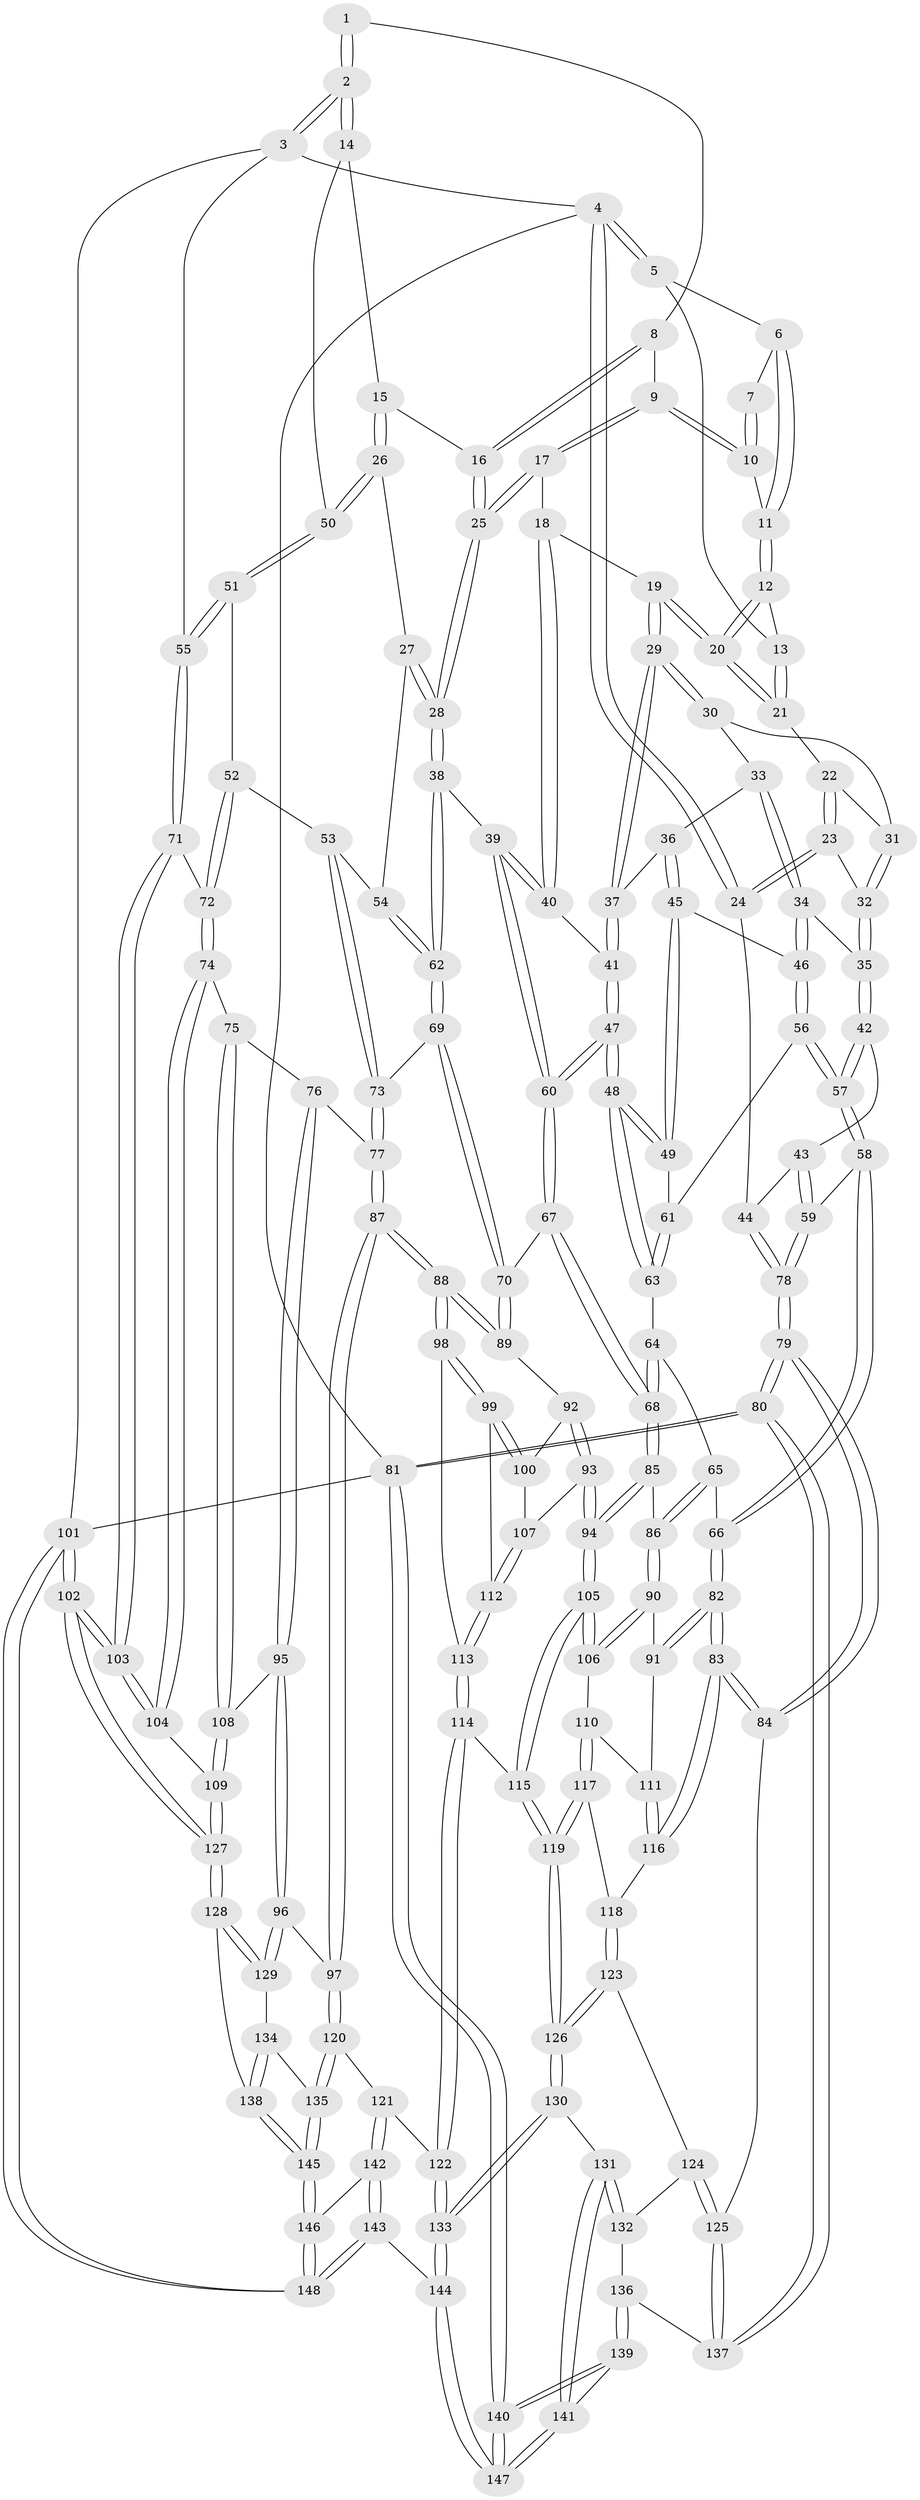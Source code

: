 // Generated by graph-tools (version 1.1) at 2025/16/03/09/25 04:16:54]
// undirected, 148 vertices, 367 edges
graph export_dot {
graph [start="1"]
  node [color=gray90,style=filled];
  1 [pos="+0.6488212323147008+0"];
  2 [pos="+1+0"];
  3 [pos="+1+0"];
  4 [pos="+0+0"];
  5 [pos="+0.15979371114491428+0"];
  6 [pos="+0.27505487582376925+0"];
  7 [pos="+0.4790655936181487+0"];
  8 [pos="+0.6361270751766197+0"];
  9 [pos="+0.5142303395692058+0.09654162696701471"];
  10 [pos="+0.4800210981653701+0.016526551137408918"];
  11 [pos="+0.36703230052836433+0.039892549651946475"];
  12 [pos="+0.3635441177592294+0.055374181389870415"];
  13 [pos="+0.2262895695149573+0.026481107569671484"];
  14 [pos="+1+0"];
  15 [pos="+0.7152126288296302+0.1025730337458684"];
  16 [pos="+0.6978407630399582+0.10426232047002654"];
  17 [pos="+0.5131205718330923+0.1288842420317951"];
  18 [pos="+0.41636214330222554+0.16215885232586102"];
  19 [pos="+0.37376126270928006+0.15752393465148012"];
  20 [pos="+0.36123758779011494+0.13643909787533984"];
  21 [pos="+0.2305597662756579+0.07812023549481774"];
  22 [pos="+0.19368625856935265+0.12796885068308966"];
  23 [pos="+0+0"];
  24 [pos="+0+0"];
  25 [pos="+0.6054243456416046+0.1948679375559172"];
  26 [pos="+0.839827005048469+0.22075580267801476"];
  27 [pos="+0.8374816772187385+0.22289964241881"];
  28 [pos="+0.616345659659309+0.25015326162170226"];
  29 [pos="+0.3530355528510555+0.1817734407858045"];
  30 [pos="+0.23005374364710524+0.17802551478664755"];
  31 [pos="+0.19222494984304292+0.13579061938759338"];
  32 [pos="+0.14004648887894178+0.1843502310244858"];
  33 [pos="+0.23073148310043554+0.2120622404674386"];
  34 [pos="+0.1720919534219115+0.26647588594053734"];
  35 [pos="+0.12545735853319037+0.23668695209170515"];
  36 [pos="+0.2821909135234847+0.25516963959530903"];
  37 [pos="+0.33160647739997856+0.23229207385316286"];
  38 [pos="+0.6060105756079007+0.327296382622605"];
  39 [pos="+0.4774469504619917+0.3233004431091665"];
  40 [pos="+0.4499127789208603+0.28834804655428226"];
  41 [pos="+0.35319800872203494+0.2869572572375635"];
  42 [pos="+0.07338216421093666+0.25672773820675615"];
  43 [pos="+0.06916633035087925+0.2563325660401552"];
  44 [pos="+0+0"];
  45 [pos="+0.25290188269422953+0.2928982345603667"];
  46 [pos="+0.19607687301799506+0.30030541071366507"];
  47 [pos="+0.3428146420934869+0.3924359241555597"];
  48 [pos="+0.3347148491430402+0.3894053331303034"];
  49 [pos="+0.3098390698385605+0.37060653966621354"];
  50 [pos="+0.8834312689521221+0.20961818096080786"];
  51 [pos="+0.9656723017103818+0.3638418298732164"];
  52 [pos="+0.9409687607238995+0.38449299828480965"];
  53 [pos="+0.8540320776783866+0.41831124961727356"];
  54 [pos="+0.7977611108752631+0.3133468264284478"];
  55 [pos="+1+0.3767523599683317"];
  56 [pos="+0.18391854618404577+0.34578474016234545"];
  57 [pos="+0.11596045071120761+0.38652237148824764"];
  58 [pos="+0.08359506901703302+0.4450075902071259"];
  59 [pos="+0+0.4254844840669109"];
  60 [pos="+0.36648874109686314+0.419019367588723"];
  61 [pos="+0.20113299791533526+0.3624268253012476"];
  62 [pos="+0.6242481539588857+0.36564501416516204"];
  63 [pos="+0.22217727514613983+0.4177940774059086"];
  64 [pos="+0.21648991465967518+0.43088080649308086"];
  65 [pos="+0.15724258295333118+0.49795265431514013"];
  66 [pos="+0.13233160065304447+0.5055528238247584"];
  67 [pos="+0.3767615617194137+0.4906538510773516"];
  68 [pos="+0.36699722355516334+0.5067197133358244"];
  69 [pos="+0.6307716046814811+0.4241503896790433"];
  70 [pos="+0.5874230469476721+0.4880330449513109"];
  71 [pos="+1+0.38245837664924587"];
  72 [pos="+0.9546083311182062+0.5073402212950944"];
  73 [pos="+0.8007569207663742+0.4878212857966147"];
  74 [pos="+0.9352551760051908+0.5708333885499837"];
  75 [pos="+0.9257887898238211+0.5715971481099396"];
  76 [pos="+0.8607584645658803+0.5458605652810233"];
  77 [pos="+0.8053536219993337+0.5008127955988175"];
  78 [pos="+0+0.4443098970742979"];
  79 [pos="+0+0.697468061500983"];
  80 [pos="+0+1"];
  81 [pos="+0+1"];
  82 [pos="+0.12162332720629208+0.612653709402392"];
  83 [pos="+0.0713015284288801+0.6823736455544287"];
  84 [pos="+0.03176126708202813+0.705258712185514"];
  85 [pos="+0.36127946093435676+0.518402969727589"];
  86 [pos="+0.35441733906128864+0.5222392881583997"];
  87 [pos="+0.7047386075370008+0.684414942589118"];
  88 [pos="+0.692748715169396+0.6769493001730956"];
  89 [pos="+0.5890162928388815+0.5110099128576073"];
  90 [pos="+0.29885049696632027+0.5941609169939065"];
  91 [pos="+0.2488344459936471+0.6205766448225696"];
  92 [pos="+0.5665009926950703+0.5473401443615424"];
  93 [pos="+0.47240786464649487+0.634582826059172"];
  94 [pos="+0.43340937194861145+0.6417810964694373"];
  95 [pos="+0.8053711735313642+0.7182016136102927"];
  96 [pos="+0.7375270690588782+0.7353382015419203"];
  97 [pos="+0.7336356887213477+0.7354818021493864"];
  98 [pos="+0.6764692999369545+0.6786665650391343"];
  99 [pos="+0.5661002132850296+0.6613085788975742"];
  100 [pos="+0.5577949686854475+0.627445696693384"];
  101 [pos="+1+1"];
  102 [pos="+1+1"];
  103 [pos="+1+0.6373712049360725"];
  104 [pos="+1+0.6374902880175777"];
  105 [pos="+0.4146785433391717+0.7149700726010972"];
  106 [pos="+0.3247460589479846+0.6701382053006832"];
  107 [pos="+0.5078108592918469+0.6541723397793118"];
  108 [pos="+0.8693663592450455+0.7188842916377296"];
  109 [pos="+0.9167662096367533+0.7436021176868871"];
  110 [pos="+0.29116914762016427+0.7032480432027659"];
  111 [pos="+0.2598465661157962+0.6882594612958551"];
  112 [pos="+0.537225137751873+0.6816224935482597"];
  113 [pos="+0.5360621777224015+0.7328019140170472"];
  114 [pos="+0.5114868459215272+0.7753472948666957"];
  115 [pos="+0.4166388927404047+0.737686812293542"];
  116 [pos="+0.2048863338158404+0.7407553864955763"];
  117 [pos="+0.2988958365061641+0.7252846622344093"];
  118 [pos="+0.20860505790343625+0.7455137214600722"];
  119 [pos="+0.34940452859083687+0.8006315788650994"];
  120 [pos="+0.686425835982355+0.8346455649174787"];
  121 [pos="+0.5934526123385637+0.8506789846127405"];
  122 [pos="+0.550898294853089+0.8385519793397067"];
  123 [pos="+0.22488880903500194+0.7736380868516682"];
  124 [pos="+0.20532666730450735+0.8069803720935309"];
  125 [pos="+0.09558674303633008+0.8358258495169436"];
  126 [pos="+0.3376965564608644+0.8230899750924328"];
  127 [pos="+0.9551953820223164+0.8907991730872746"];
  128 [pos="+0.9428956438583072+0.8902448185926939"];
  129 [pos="+0.8649679085058141+0.8504671131816371"];
  130 [pos="+0.33687111862084+0.8742138534936906"];
  131 [pos="+0.2627011010197836+0.9034981347827409"];
  132 [pos="+0.20992221225157767+0.8651836227360113"];
  133 [pos="+0.41045973069485336+0.950841546619902"];
  134 [pos="+0.7623966398446562+0.8735518286405496"];
  135 [pos="+0.6887030255692416+0.838710494576972"];
  136 [pos="+0.1024621962764576+0.8612780095286726"];
  137 [pos="+0.10152627359990761+0.8603261528440901"];
  138 [pos="+0.8284987151689963+0.9221167727133202"];
  139 [pos="+0.10619629086004856+0.870153481300417"];
  140 [pos="+0.1027150133976202+1"];
  141 [pos="+0.2132889267480974+0.9674843698566512"];
  142 [pos="+0.5873728116540651+0.9004209297446873"];
  143 [pos="+0.47838475426294347+1"];
  144 [pos="+0.44929887382562644+1"];
  145 [pos="+0.7309400537423684+1"];
  146 [pos="+0.72704206129951+1"];
  147 [pos="+0.12636065140511465+1"];
  148 [pos="+0.727116477029212+1"];
  1 -- 2;
  1 -- 2;
  1 -- 8;
  2 -- 3;
  2 -- 3;
  2 -- 14;
  2 -- 14;
  3 -- 4;
  3 -- 55;
  3 -- 101;
  4 -- 5;
  4 -- 5;
  4 -- 24;
  4 -- 24;
  4 -- 81;
  5 -- 6;
  5 -- 13;
  6 -- 7;
  6 -- 11;
  6 -- 11;
  7 -- 10;
  7 -- 10;
  8 -- 9;
  8 -- 16;
  8 -- 16;
  9 -- 10;
  9 -- 10;
  9 -- 17;
  9 -- 17;
  10 -- 11;
  11 -- 12;
  11 -- 12;
  12 -- 13;
  12 -- 20;
  12 -- 20;
  13 -- 21;
  13 -- 21;
  14 -- 15;
  14 -- 50;
  15 -- 16;
  15 -- 26;
  15 -- 26;
  16 -- 25;
  16 -- 25;
  17 -- 18;
  17 -- 25;
  17 -- 25;
  18 -- 19;
  18 -- 40;
  18 -- 40;
  19 -- 20;
  19 -- 20;
  19 -- 29;
  19 -- 29;
  20 -- 21;
  20 -- 21;
  21 -- 22;
  22 -- 23;
  22 -- 23;
  22 -- 31;
  23 -- 24;
  23 -- 24;
  23 -- 32;
  24 -- 44;
  25 -- 28;
  25 -- 28;
  26 -- 27;
  26 -- 50;
  26 -- 50;
  27 -- 28;
  27 -- 28;
  27 -- 54;
  28 -- 38;
  28 -- 38;
  29 -- 30;
  29 -- 30;
  29 -- 37;
  29 -- 37;
  30 -- 31;
  30 -- 33;
  31 -- 32;
  31 -- 32;
  32 -- 35;
  32 -- 35;
  33 -- 34;
  33 -- 34;
  33 -- 36;
  34 -- 35;
  34 -- 46;
  34 -- 46;
  35 -- 42;
  35 -- 42;
  36 -- 37;
  36 -- 45;
  36 -- 45;
  37 -- 41;
  37 -- 41;
  38 -- 39;
  38 -- 62;
  38 -- 62;
  39 -- 40;
  39 -- 40;
  39 -- 60;
  39 -- 60;
  40 -- 41;
  41 -- 47;
  41 -- 47;
  42 -- 43;
  42 -- 57;
  42 -- 57;
  43 -- 44;
  43 -- 59;
  43 -- 59;
  44 -- 78;
  44 -- 78;
  45 -- 46;
  45 -- 49;
  45 -- 49;
  46 -- 56;
  46 -- 56;
  47 -- 48;
  47 -- 48;
  47 -- 60;
  47 -- 60;
  48 -- 49;
  48 -- 49;
  48 -- 63;
  48 -- 63;
  49 -- 61;
  50 -- 51;
  50 -- 51;
  51 -- 52;
  51 -- 55;
  51 -- 55;
  52 -- 53;
  52 -- 72;
  52 -- 72;
  53 -- 54;
  53 -- 73;
  53 -- 73;
  54 -- 62;
  54 -- 62;
  55 -- 71;
  55 -- 71;
  56 -- 57;
  56 -- 57;
  56 -- 61;
  57 -- 58;
  57 -- 58;
  58 -- 59;
  58 -- 66;
  58 -- 66;
  59 -- 78;
  59 -- 78;
  60 -- 67;
  60 -- 67;
  61 -- 63;
  61 -- 63;
  62 -- 69;
  62 -- 69;
  63 -- 64;
  64 -- 65;
  64 -- 68;
  64 -- 68;
  65 -- 66;
  65 -- 86;
  65 -- 86;
  66 -- 82;
  66 -- 82;
  67 -- 68;
  67 -- 68;
  67 -- 70;
  68 -- 85;
  68 -- 85;
  69 -- 70;
  69 -- 70;
  69 -- 73;
  70 -- 89;
  70 -- 89;
  71 -- 72;
  71 -- 103;
  71 -- 103;
  72 -- 74;
  72 -- 74;
  73 -- 77;
  73 -- 77;
  74 -- 75;
  74 -- 104;
  74 -- 104;
  75 -- 76;
  75 -- 108;
  75 -- 108;
  76 -- 77;
  76 -- 95;
  76 -- 95;
  77 -- 87;
  77 -- 87;
  78 -- 79;
  78 -- 79;
  79 -- 80;
  79 -- 80;
  79 -- 84;
  79 -- 84;
  80 -- 81;
  80 -- 81;
  80 -- 137;
  80 -- 137;
  81 -- 140;
  81 -- 140;
  81 -- 101;
  82 -- 83;
  82 -- 83;
  82 -- 91;
  82 -- 91;
  83 -- 84;
  83 -- 84;
  83 -- 116;
  83 -- 116;
  84 -- 125;
  85 -- 86;
  85 -- 94;
  85 -- 94;
  86 -- 90;
  86 -- 90;
  87 -- 88;
  87 -- 88;
  87 -- 97;
  87 -- 97;
  88 -- 89;
  88 -- 89;
  88 -- 98;
  88 -- 98;
  89 -- 92;
  90 -- 91;
  90 -- 106;
  90 -- 106;
  91 -- 111;
  92 -- 93;
  92 -- 93;
  92 -- 100;
  93 -- 94;
  93 -- 94;
  93 -- 107;
  94 -- 105;
  94 -- 105;
  95 -- 96;
  95 -- 96;
  95 -- 108;
  96 -- 97;
  96 -- 129;
  96 -- 129;
  97 -- 120;
  97 -- 120;
  98 -- 99;
  98 -- 99;
  98 -- 113;
  99 -- 100;
  99 -- 100;
  99 -- 112;
  100 -- 107;
  101 -- 102;
  101 -- 102;
  101 -- 148;
  101 -- 148;
  102 -- 103;
  102 -- 103;
  102 -- 127;
  102 -- 127;
  103 -- 104;
  103 -- 104;
  104 -- 109;
  105 -- 106;
  105 -- 106;
  105 -- 115;
  105 -- 115;
  106 -- 110;
  107 -- 112;
  107 -- 112;
  108 -- 109;
  108 -- 109;
  109 -- 127;
  109 -- 127;
  110 -- 111;
  110 -- 117;
  110 -- 117;
  111 -- 116;
  111 -- 116;
  112 -- 113;
  112 -- 113;
  113 -- 114;
  113 -- 114;
  114 -- 115;
  114 -- 122;
  114 -- 122;
  115 -- 119;
  115 -- 119;
  116 -- 118;
  117 -- 118;
  117 -- 119;
  117 -- 119;
  118 -- 123;
  118 -- 123;
  119 -- 126;
  119 -- 126;
  120 -- 121;
  120 -- 135;
  120 -- 135;
  121 -- 122;
  121 -- 142;
  121 -- 142;
  122 -- 133;
  122 -- 133;
  123 -- 124;
  123 -- 126;
  123 -- 126;
  124 -- 125;
  124 -- 125;
  124 -- 132;
  125 -- 137;
  125 -- 137;
  126 -- 130;
  126 -- 130;
  127 -- 128;
  127 -- 128;
  128 -- 129;
  128 -- 129;
  128 -- 138;
  129 -- 134;
  130 -- 131;
  130 -- 133;
  130 -- 133;
  131 -- 132;
  131 -- 132;
  131 -- 141;
  131 -- 141;
  132 -- 136;
  133 -- 144;
  133 -- 144;
  134 -- 135;
  134 -- 138;
  134 -- 138;
  135 -- 145;
  135 -- 145;
  136 -- 137;
  136 -- 139;
  136 -- 139;
  138 -- 145;
  138 -- 145;
  139 -- 140;
  139 -- 140;
  139 -- 141;
  140 -- 147;
  140 -- 147;
  141 -- 147;
  141 -- 147;
  142 -- 143;
  142 -- 143;
  142 -- 146;
  143 -- 144;
  143 -- 148;
  143 -- 148;
  144 -- 147;
  144 -- 147;
  145 -- 146;
  145 -- 146;
  146 -- 148;
  146 -- 148;
}
